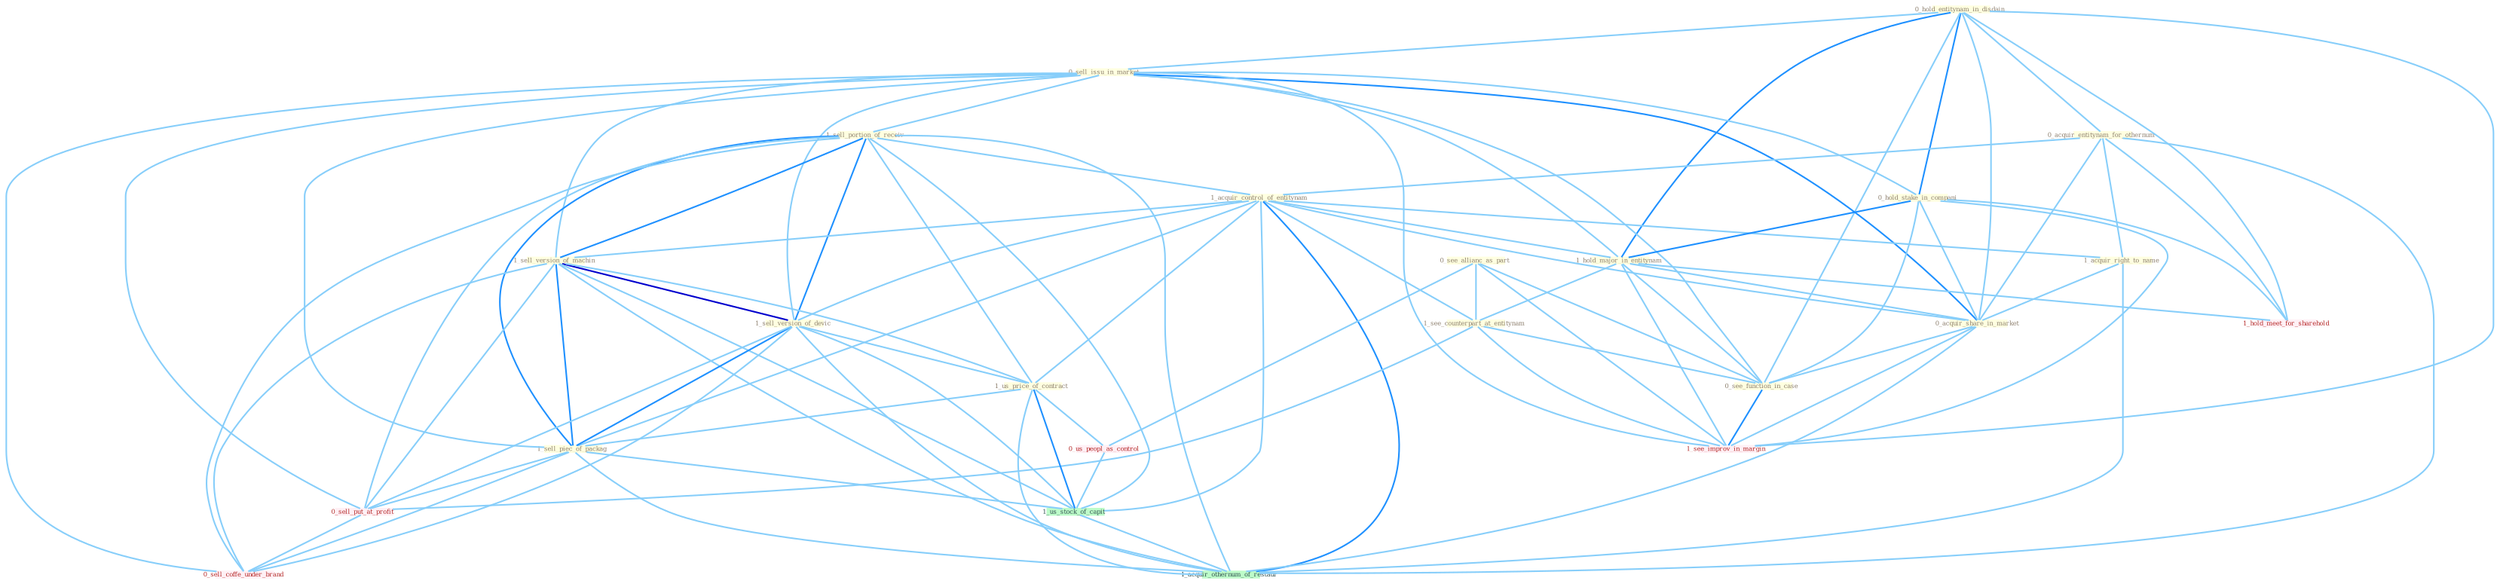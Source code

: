Graph G{ 
    node
    [shape=polygon,style=filled,width=.5,height=.06,color="#BDFCC9",fixedsize=true,fontsize=4,
    fontcolor="#2f4f4f"];
    {node
    [color="#ffffe0", fontcolor="#8b7d6b"] "0_hold_entitynam_in_disdain " "0_sell_issu_in_market " "1_sell_portion_of_receiv " "0_acquir_entitynam_for_othernum " "1_acquir_control_of_entitynam " "0_hold_stake_in_compani " "1_hold_major_in_entitynam " "0_see_allianc_as_part " "1_see_counterpart_at_entitynam " "1_acquir_right_to_name " "1_sell_version_of_machin " "0_acquir_share_in_market " "1_sell_version_of_devic " "0_see_function_in_case " "1_us_price_of_contract " "1_sell_piec_of_packag "}
{node [color="#fff0f5", fontcolor="#b22222"] "0_us_peopl_as_control " "0_sell_put_at_profit " "1_see_improv_in_margin " "0_sell_coffe_under_brand " "1_hold_meet_for_sharehold "}
edge [color="#B0E2FF"];

	"0_hold_entitynam_in_disdain " -- "0_sell_issu_in_market " [w="1", color="#87cefa" ];
	"0_hold_entitynam_in_disdain " -- "0_acquir_entitynam_for_othernum " [w="1", color="#87cefa" ];
	"0_hold_entitynam_in_disdain " -- "0_hold_stake_in_compani " [w="2", color="#1e90ff" , len=0.8];
	"0_hold_entitynam_in_disdain " -- "1_hold_major_in_entitynam " [w="2", color="#1e90ff" , len=0.8];
	"0_hold_entitynam_in_disdain " -- "0_acquir_share_in_market " [w="1", color="#87cefa" ];
	"0_hold_entitynam_in_disdain " -- "0_see_function_in_case " [w="1", color="#87cefa" ];
	"0_hold_entitynam_in_disdain " -- "1_see_improv_in_margin " [w="1", color="#87cefa" ];
	"0_hold_entitynam_in_disdain " -- "1_hold_meet_for_sharehold " [w="1", color="#87cefa" ];
	"0_sell_issu_in_market " -- "1_sell_portion_of_receiv " [w="1", color="#87cefa" ];
	"0_sell_issu_in_market " -- "0_hold_stake_in_compani " [w="1", color="#87cefa" ];
	"0_sell_issu_in_market " -- "1_hold_major_in_entitynam " [w="1", color="#87cefa" ];
	"0_sell_issu_in_market " -- "1_sell_version_of_machin " [w="1", color="#87cefa" ];
	"0_sell_issu_in_market " -- "0_acquir_share_in_market " [w="2", color="#1e90ff" , len=0.8];
	"0_sell_issu_in_market " -- "1_sell_version_of_devic " [w="1", color="#87cefa" ];
	"0_sell_issu_in_market " -- "0_see_function_in_case " [w="1", color="#87cefa" ];
	"0_sell_issu_in_market " -- "1_sell_piec_of_packag " [w="1", color="#87cefa" ];
	"0_sell_issu_in_market " -- "0_sell_put_at_profit " [w="1", color="#87cefa" ];
	"0_sell_issu_in_market " -- "1_see_improv_in_margin " [w="1", color="#87cefa" ];
	"0_sell_issu_in_market " -- "0_sell_coffe_under_brand " [w="1", color="#87cefa" ];
	"1_sell_portion_of_receiv " -- "1_acquir_control_of_entitynam " [w="1", color="#87cefa" ];
	"1_sell_portion_of_receiv " -- "1_sell_version_of_machin " [w="2", color="#1e90ff" , len=0.8];
	"1_sell_portion_of_receiv " -- "1_sell_version_of_devic " [w="2", color="#1e90ff" , len=0.8];
	"1_sell_portion_of_receiv " -- "1_us_price_of_contract " [w="1", color="#87cefa" ];
	"1_sell_portion_of_receiv " -- "1_sell_piec_of_packag " [w="2", color="#1e90ff" , len=0.8];
	"1_sell_portion_of_receiv " -- "0_sell_put_at_profit " [w="1", color="#87cefa" ];
	"1_sell_portion_of_receiv " -- "1_us_stock_of_capit " [w="1", color="#87cefa" ];
	"1_sell_portion_of_receiv " -- "0_sell_coffe_under_brand " [w="1", color="#87cefa" ];
	"1_sell_portion_of_receiv " -- "1_acquir_othernum_of_restaur " [w="1", color="#87cefa" ];
	"0_acquir_entitynam_for_othernum " -- "1_acquir_control_of_entitynam " [w="1", color="#87cefa" ];
	"0_acquir_entitynam_for_othernum " -- "1_acquir_right_to_name " [w="1", color="#87cefa" ];
	"0_acquir_entitynam_for_othernum " -- "0_acquir_share_in_market " [w="1", color="#87cefa" ];
	"0_acquir_entitynam_for_othernum " -- "1_hold_meet_for_sharehold " [w="1", color="#87cefa" ];
	"0_acquir_entitynam_for_othernum " -- "1_acquir_othernum_of_restaur " [w="1", color="#87cefa" ];
	"1_acquir_control_of_entitynam " -- "1_hold_major_in_entitynam " [w="1", color="#87cefa" ];
	"1_acquir_control_of_entitynam " -- "1_see_counterpart_at_entitynam " [w="1", color="#87cefa" ];
	"1_acquir_control_of_entitynam " -- "1_acquir_right_to_name " [w="1", color="#87cefa" ];
	"1_acquir_control_of_entitynam " -- "1_sell_version_of_machin " [w="1", color="#87cefa" ];
	"1_acquir_control_of_entitynam " -- "0_acquir_share_in_market " [w="1", color="#87cefa" ];
	"1_acquir_control_of_entitynam " -- "1_sell_version_of_devic " [w="1", color="#87cefa" ];
	"1_acquir_control_of_entitynam " -- "1_us_price_of_contract " [w="1", color="#87cefa" ];
	"1_acquir_control_of_entitynam " -- "1_sell_piec_of_packag " [w="1", color="#87cefa" ];
	"1_acquir_control_of_entitynam " -- "1_us_stock_of_capit " [w="1", color="#87cefa" ];
	"1_acquir_control_of_entitynam " -- "1_acquir_othernum_of_restaur " [w="2", color="#1e90ff" , len=0.8];
	"0_hold_stake_in_compani " -- "1_hold_major_in_entitynam " [w="2", color="#1e90ff" , len=0.8];
	"0_hold_stake_in_compani " -- "0_acquir_share_in_market " [w="1", color="#87cefa" ];
	"0_hold_stake_in_compani " -- "0_see_function_in_case " [w="1", color="#87cefa" ];
	"0_hold_stake_in_compani " -- "1_see_improv_in_margin " [w="1", color="#87cefa" ];
	"0_hold_stake_in_compani " -- "1_hold_meet_for_sharehold " [w="1", color="#87cefa" ];
	"1_hold_major_in_entitynam " -- "1_see_counterpart_at_entitynam " [w="1", color="#87cefa" ];
	"1_hold_major_in_entitynam " -- "0_acquir_share_in_market " [w="1", color="#87cefa" ];
	"1_hold_major_in_entitynam " -- "0_see_function_in_case " [w="1", color="#87cefa" ];
	"1_hold_major_in_entitynam " -- "1_see_improv_in_margin " [w="1", color="#87cefa" ];
	"1_hold_major_in_entitynam " -- "1_hold_meet_for_sharehold " [w="1", color="#87cefa" ];
	"0_see_allianc_as_part " -- "1_see_counterpart_at_entitynam " [w="1", color="#87cefa" ];
	"0_see_allianc_as_part " -- "0_see_function_in_case " [w="1", color="#87cefa" ];
	"0_see_allianc_as_part " -- "0_us_peopl_as_control " [w="1", color="#87cefa" ];
	"0_see_allianc_as_part " -- "1_see_improv_in_margin " [w="1", color="#87cefa" ];
	"1_see_counterpart_at_entitynam " -- "0_see_function_in_case " [w="1", color="#87cefa" ];
	"1_see_counterpart_at_entitynam " -- "0_sell_put_at_profit " [w="1", color="#87cefa" ];
	"1_see_counterpart_at_entitynam " -- "1_see_improv_in_margin " [w="1", color="#87cefa" ];
	"1_acquir_right_to_name " -- "0_acquir_share_in_market " [w="1", color="#87cefa" ];
	"1_acquir_right_to_name " -- "1_acquir_othernum_of_restaur " [w="1", color="#87cefa" ];
	"1_sell_version_of_machin " -- "1_sell_version_of_devic " [w="3", color="#0000cd" , len=0.6];
	"1_sell_version_of_machin " -- "1_us_price_of_contract " [w="1", color="#87cefa" ];
	"1_sell_version_of_machin " -- "1_sell_piec_of_packag " [w="2", color="#1e90ff" , len=0.8];
	"1_sell_version_of_machin " -- "0_sell_put_at_profit " [w="1", color="#87cefa" ];
	"1_sell_version_of_machin " -- "1_us_stock_of_capit " [w="1", color="#87cefa" ];
	"1_sell_version_of_machin " -- "0_sell_coffe_under_brand " [w="1", color="#87cefa" ];
	"1_sell_version_of_machin " -- "1_acquir_othernum_of_restaur " [w="1", color="#87cefa" ];
	"0_acquir_share_in_market " -- "0_see_function_in_case " [w="1", color="#87cefa" ];
	"0_acquir_share_in_market " -- "1_see_improv_in_margin " [w="1", color="#87cefa" ];
	"0_acquir_share_in_market " -- "1_acquir_othernum_of_restaur " [w="1", color="#87cefa" ];
	"1_sell_version_of_devic " -- "1_us_price_of_contract " [w="1", color="#87cefa" ];
	"1_sell_version_of_devic " -- "1_sell_piec_of_packag " [w="2", color="#1e90ff" , len=0.8];
	"1_sell_version_of_devic " -- "0_sell_put_at_profit " [w="1", color="#87cefa" ];
	"1_sell_version_of_devic " -- "1_us_stock_of_capit " [w="1", color="#87cefa" ];
	"1_sell_version_of_devic " -- "0_sell_coffe_under_brand " [w="1", color="#87cefa" ];
	"1_sell_version_of_devic " -- "1_acquir_othernum_of_restaur " [w="1", color="#87cefa" ];
	"0_see_function_in_case " -- "1_see_improv_in_margin " [w="2", color="#1e90ff" , len=0.8];
	"1_us_price_of_contract " -- "1_sell_piec_of_packag " [w="1", color="#87cefa" ];
	"1_us_price_of_contract " -- "0_us_peopl_as_control " [w="1", color="#87cefa" ];
	"1_us_price_of_contract " -- "1_us_stock_of_capit " [w="2", color="#1e90ff" , len=0.8];
	"1_us_price_of_contract " -- "1_acquir_othernum_of_restaur " [w="1", color="#87cefa" ];
	"1_sell_piec_of_packag " -- "0_sell_put_at_profit " [w="1", color="#87cefa" ];
	"1_sell_piec_of_packag " -- "1_us_stock_of_capit " [w="1", color="#87cefa" ];
	"1_sell_piec_of_packag " -- "0_sell_coffe_under_brand " [w="1", color="#87cefa" ];
	"1_sell_piec_of_packag " -- "1_acquir_othernum_of_restaur " [w="1", color="#87cefa" ];
	"0_us_peopl_as_control " -- "1_us_stock_of_capit " [w="1", color="#87cefa" ];
	"0_sell_put_at_profit " -- "0_sell_coffe_under_brand " [w="1", color="#87cefa" ];
	"1_us_stock_of_capit " -- "1_acquir_othernum_of_restaur " [w="1", color="#87cefa" ];
}